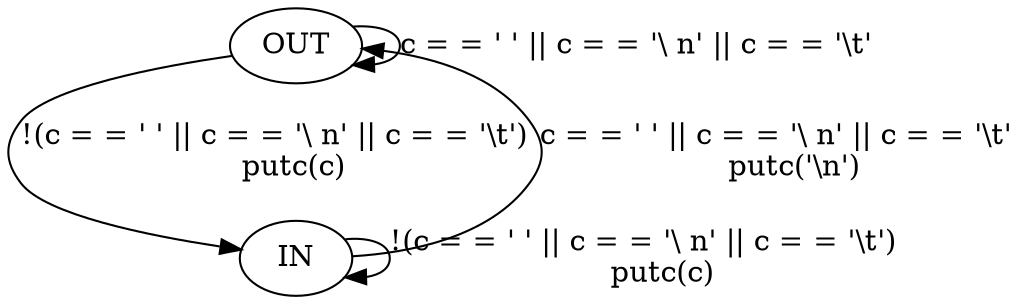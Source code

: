 digraph G {
   
    OUT ->  IN[label="!(c = = ' ' || c = = '\\ n' || c = = '\\t')
    putc(c)"];
    IN -> OUT  [label="c = = ' ' || c = = '\\ n' || c = = '\\t'
    putc('\\n')"];
    IN -> IN  [label="!(c = = ' ' || c = = '\\ n' || c = = '\\t')
    putc(c)"];
    OUT -> OUT [label="c = = ' ' || c = = '\\ n' || c = = '\\t'"];
}

